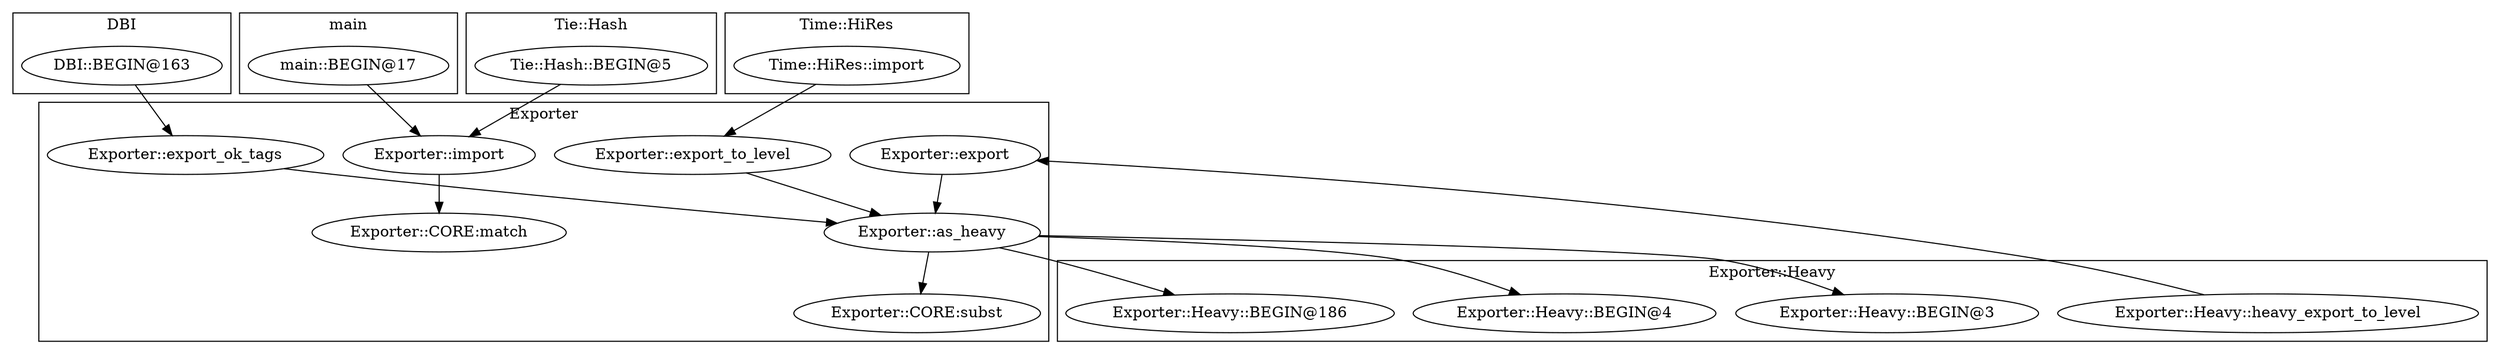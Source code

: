 digraph {
graph [overlap=false]
subgraph cluster_DBI {
	label="DBI";
	"DBI::BEGIN@163";
}
subgraph cluster_main {
	label="main";
	"main::BEGIN@17";
}
subgraph cluster_Tie_Hash {
	label="Tie::Hash";
	"Tie::Hash::BEGIN@5";
}
subgraph cluster_Exporter_Heavy {
	label="Exporter::Heavy";
	"Exporter::Heavy::BEGIN@4";
	"Exporter::Heavy::BEGIN@186";
	"Exporter::Heavy::heavy_export_to_level";
	"Exporter::Heavy::BEGIN@3";
}
subgraph cluster_Time_HiRes {
	label="Time::HiRes";
	"Time::HiRes::import";
}
subgraph cluster_Exporter {
	label="Exporter";
	"Exporter::import";
	"Exporter::export_to_level";
	"Exporter::as_heavy";
	"Exporter::CORE:subst";
	"Exporter::export";
	"Exporter::export_ok_tags";
	"Exporter::CORE:match";
}
"Exporter::export_to_level" -> "Exporter::as_heavy";
"Exporter::export" -> "Exporter::as_heavy";
"Exporter::export_ok_tags" -> "Exporter::as_heavy";
"Time::HiRes::import" -> "Exporter::export_to_level";
"Exporter::import" -> "Exporter::CORE:match";
"Tie::Hash::BEGIN@5" -> "Exporter::import";
"main::BEGIN@17" -> "Exporter::import";
"Exporter::Heavy::heavy_export_to_level" -> "Exporter::export";
"Exporter::as_heavy" -> "Exporter::CORE:subst";
"Exporter::as_heavy" -> "Exporter::Heavy::BEGIN@4";
"DBI::BEGIN@163" -> "Exporter::export_ok_tags";
"Exporter::as_heavy" -> "Exporter::Heavy::BEGIN@186";
"Exporter::as_heavy" -> "Exporter::Heavy::BEGIN@3";
}
